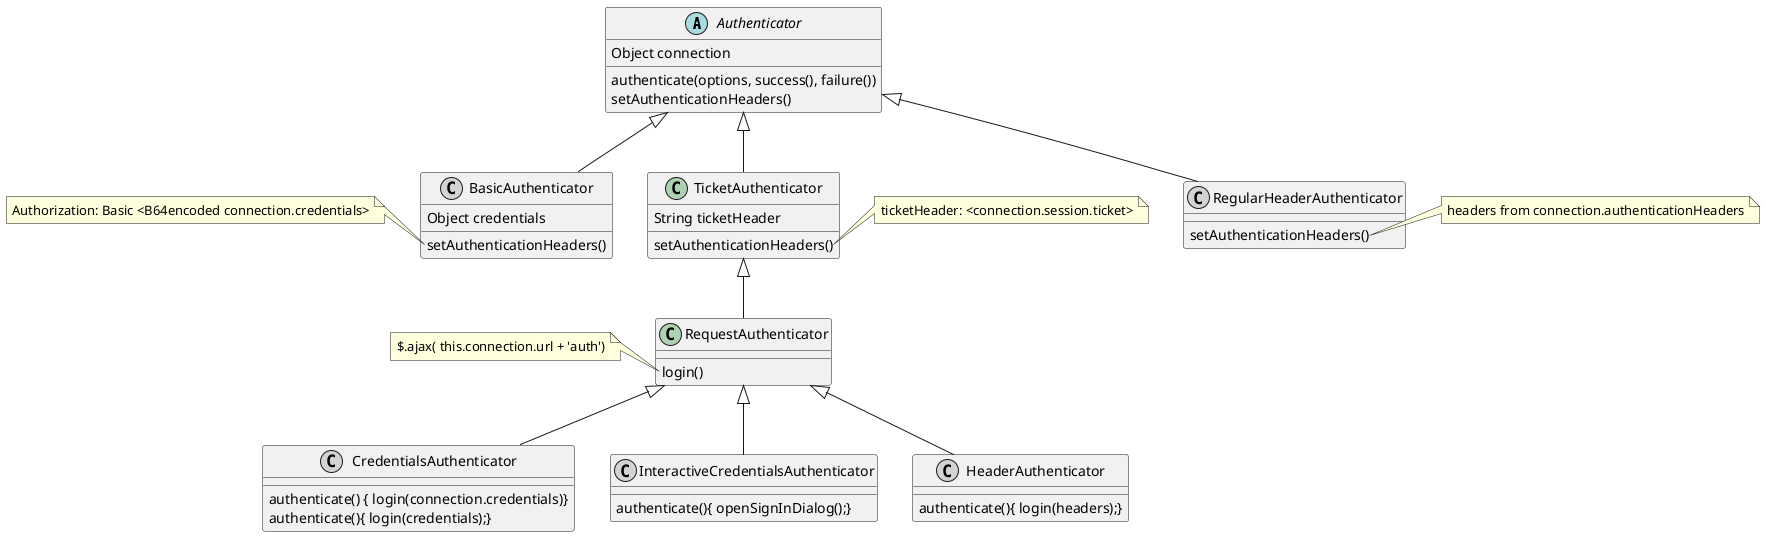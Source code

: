 @startuml


Authenticator <|-- BasicAuthenticator
Authenticator <|-- TicketAuthenticator
Authenticator <|-- RegularHeaderAuthenticator

TicketAuthenticator <|-- RequestAuthenticator

RequestAuthenticator <|-- CredentialsAuthenticator
RequestAuthenticator <|-- InteractiveCredentialsAuthenticator
RequestAuthenticator <|-- HeaderAuthenticator

abstract class Authenticator {
Object connection
authenticate(options, success(), failure())
setAuthenticationHeaders()
}

class BasicAuthenticator <<(C,lightgrey)>> {
Object credentials
setAuthenticationHeaders()
}

class CredentialsAuthenticator {
authenticate() { login(connection.credentials)}
}


note left of BasicAuthenticator::setAuthenticationHeaders
Authorization: Basic <B64encoded connection.credentials>
endNote

class TicketAuthenticator {
String ticketHeader
setAuthenticationHeaders()
}

class CredentialsAuthenticator <<(C,lightgrey)>> {
authenticate(){ login(credentials);}
}

class HeaderAuthenticator <<(C,lightgrey)>> {
authenticate(){ login(headers);}
}


class InteractiveCredentialsAuthenticator <<(C,lightgrey)>> {
authenticate(){ openSignInDialog();}
}


note right of TicketAuthenticator::setAuthenticationHeaders
ticketHeader: <connection.session.ticket>
endNote

class RegularHeaderAuthenticator <<(C,lightgrey)>> {
setAuthenticationHeaders()
}

note right of RegularHeaderAuthenticator::setAuthenticationHeaders
headers from connection.authenticationHeaders
endNote

class RequestAuthenticator {
login()
}

note left of RequestAuthenticator::login
$.ajax( this.connection.url + 'auth')
endNote



@enduml